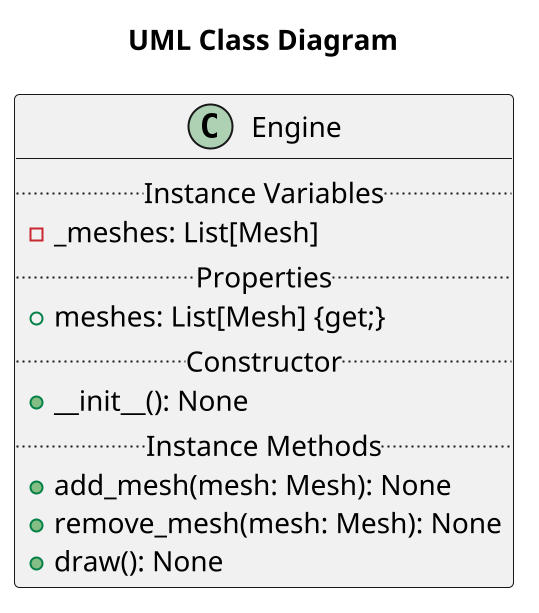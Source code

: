 @startuml Engine
scale 2
title "UML Class Diagram"

class Engine {
    .. Instance Variables ..
    - _meshes: List[Mesh]
    .. Properties ..
    + meshes: List[Mesh] {get;}
    .. Constructor ..
    + __init__(): None
    .. Instance Methods ..
    + add_mesh(mesh: Mesh): None
    + remove_mesh(mesh: Mesh): None
    + draw(): None
}
@enduml
